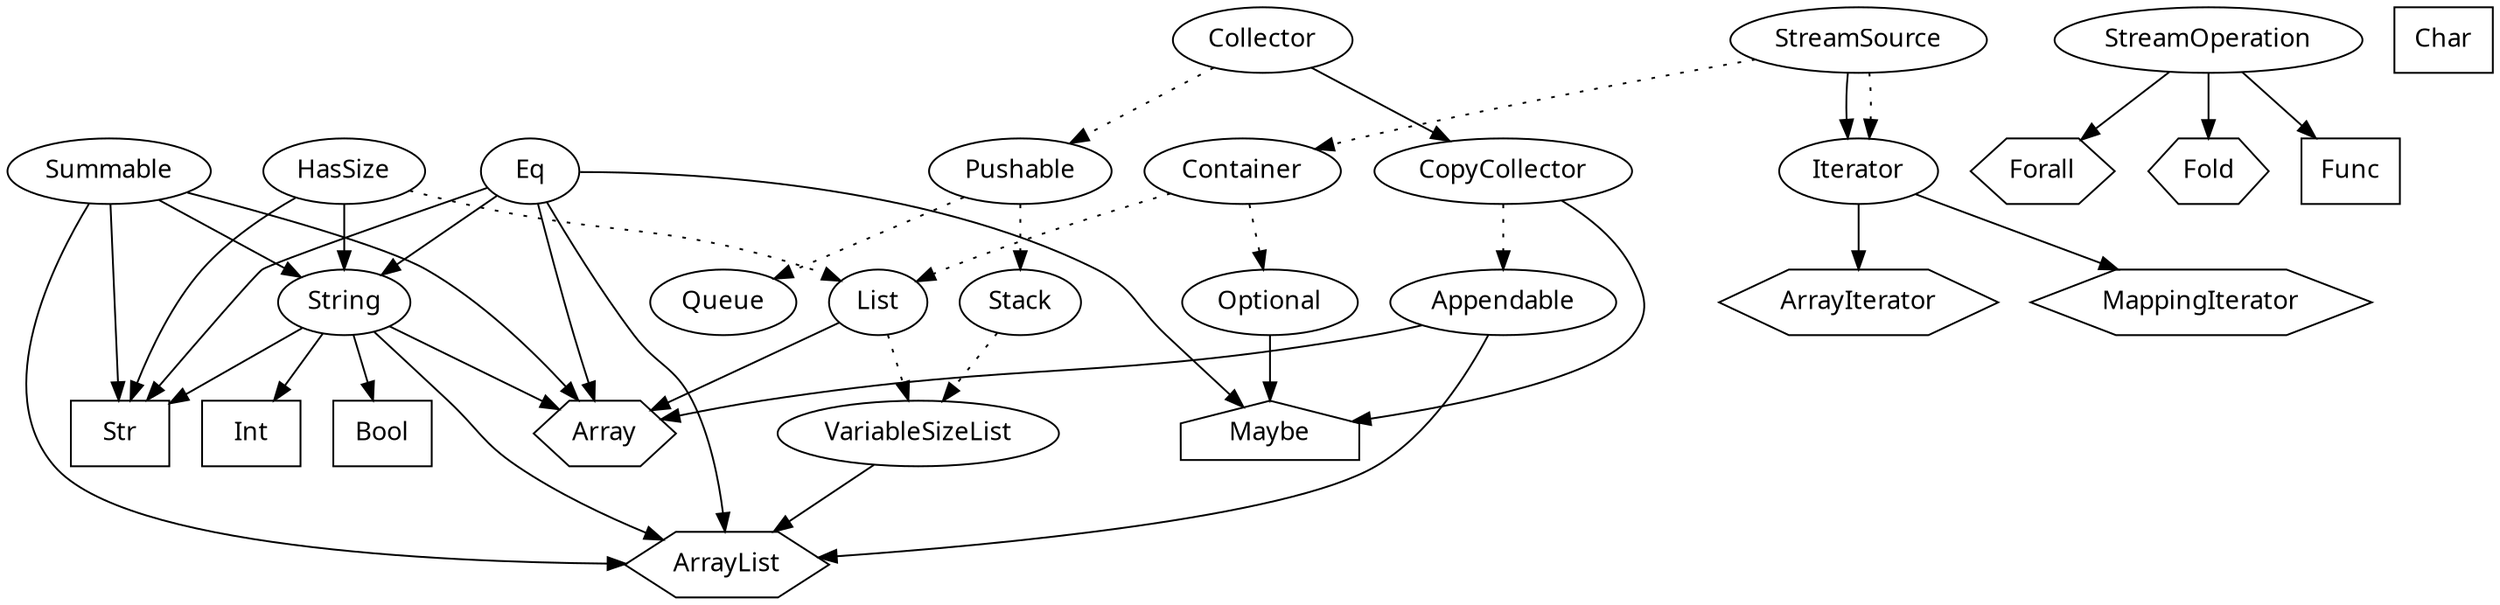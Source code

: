 digraph G {
    node [fontname="sans-serif"]
    // Models
    String [shape="oval"]
    HasSize [shape="oval"]
    Container [shape="oval", group="collections"]
    Optional [shape="oval", group="collections"]
    List [shape="oval", group="collections"]
    VariableSizeList [shape="oval", group="collections"]
    Stack [shape="oval", group="collections"]
    Queue [shape="oval", group="collections"]
    Appendable [shape="oval", group="collectors"]
    Pushable [shape="oval", group="collectors"]
    Summable [shape="oval", group="collections"]
    
    StreamSource [shape="oval", group="pipes"]
    StreamOperation [shape="oval", group="pipes"]
    Collector [shape="oval", group="collectors"]
    CopyCollector [shape="oval", group="collectors"]
    Iterator [shape="oval", group="iterators"]
    
    // Structs
    /**/ArrayList [shape="hexagon", group="collections"]
    /**/Array [shape="hexagon", group="collections"]
    /**/ArrayIterator [shape="hexagon", group="iterators"]
    /**/MappingIterator [shape="hexagon", group="iterators"]
    /**/Forall [shape="hexagon", group="pipes"]
    /**/Fold [shape="hexagon", group="pipes"]
    
    // Enums
    /**/Maybe [shape="house", group="collections"]
    
    // Primitive types
    /**/Str [shape="box", group="primitives"]
    /**/Int [shape="box", group="primitives"]
    /**/Bool [shape="box", group="primitives"]
    /**/Char [shape="box", group="primitives"]
    /**/Func [shape="box", group="primitives"]
    
    /**/String -> Int
    /**/String -> Bool
    /**/String -> Str
    /**/String -> Array
    /**/String -> ArrayList
    
    /**/HasSize -> Str
    HasSize -> String
    //+HasSize -> Array
    //+HasSize -> ArrayList
    
    /**/Eq -> Str
    Eq -> String
    /**/Eq -> Array
    /**/Eq -> ArrayList
    /**/Eq -> Maybe
    
    StreamSource -> Container [style=dotted]
    //+Container -> Array
    //+Container -> ArrayList
    //+Container -> Maybe
    
    HasSize -> List [style=dotted]
    Container -> List [style=dotted]
    /**/List -> Array
    //+List -> ArrayList
    
    List -> VariableSizeList [style=dotted]
    Stack -> VariableSizeList [style=dotted]
    /**/VariableSizeList -> ArrayList
    
    Pushable -> Stack [style=dotted]
    //+Stack -> ArrayList
    
    Pushable -> Queue [style=dotted]
    
    //+StreamSource -> Maybe
    //+StreamSource -> Array
    //+StreamSource -> ArrayList
    StreamSource -> Iterator
    //+StreamSource -> ArrayIterator
    //+StreamSource -> MappingIterator
    
    /**/StreamOperation -> Func
    /**/StreamOperation -> Fold
    /**/StreamOperation -> Forall
    
    /**/Summable -> Str
    Summable -> String
    /**/Summable -> Array
    /**/Summable -> ArrayList
    
    CopyCollector -> Appendable [style=dotted]
    /**/Appendable -> Array
    /**/Appendable -> ArrayList
    
    //+CopyCollector -> Array
    //+CopyCollector -> ArrayList
    /**/CopyCollector -> Maybe
    
    Collector -> Pushable [style=dotted]
    //+Pushable -> ArrayList
    
    //+Collector -> ArrayList
    Collector -> CopyCollector
    
    StreamSource -> Iterator [style=dotted]
    /**/Iterator -> ArrayIterator
    /**/Iterator -> MappingIterator
    
    Container -> Optional [style=dotted]
    /**/Optional -> Maybe
}

